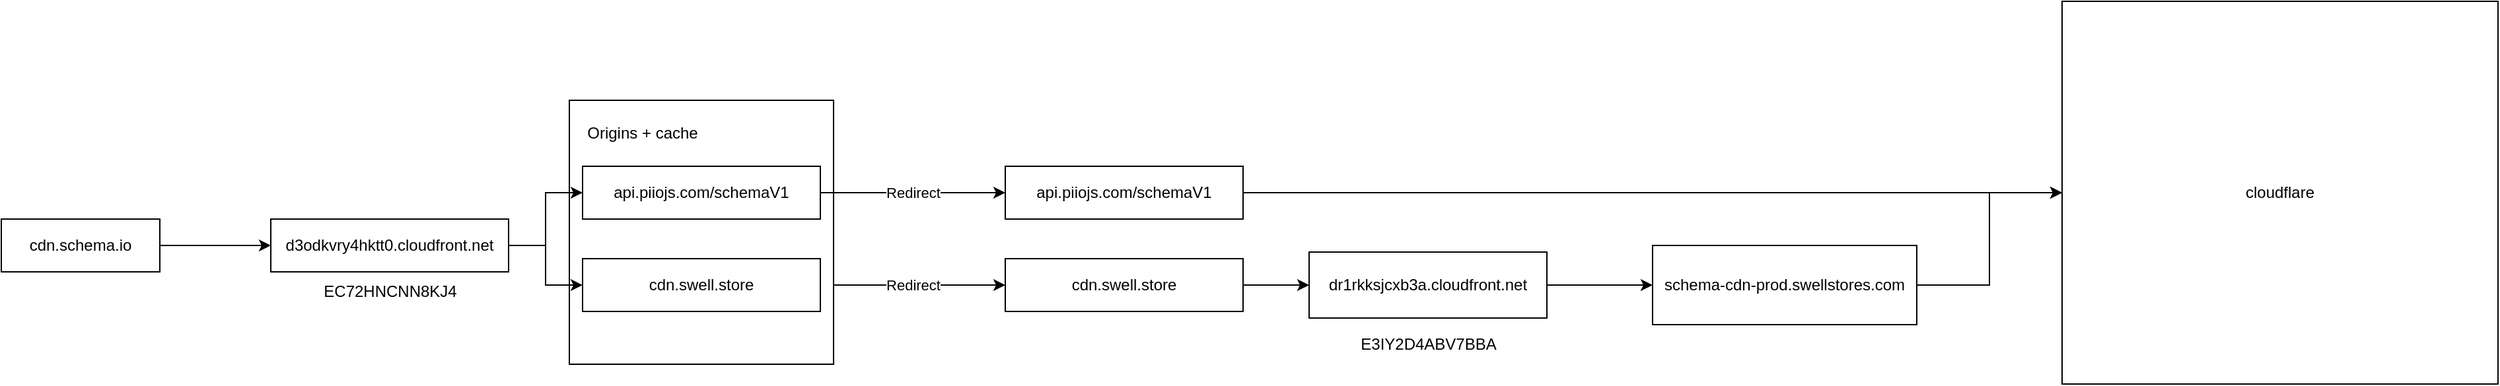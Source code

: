 <mxfile version="21.2.2" type="github">
  <diagram name="Page-1" id="UEIWCxtO40K_BxdGQvlH">
    <mxGraphModel dx="1237" dy="708" grid="1" gridSize="10" guides="1" tooltips="1" connect="1" arrows="1" fold="1" page="1" pageScale="1" pageWidth="827" pageHeight="1169" math="0" shadow="0">
      <root>
        <mxCell id="0" />
        <mxCell id="1" parent="0" />
        <mxCell id="DZLW-yPL1tfTycZtVKS5-10" style="edgeStyle=orthogonalEdgeStyle;rounded=0;orthogonalLoop=1;jettySize=auto;html=1;exitX=1;exitY=0.5;exitDx=0;exitDy=0;entryX=0;entryY=0.5;entryDx=0;entryDy=0;" edge="1" parent="1" source="DZLW-yPL1tfTycZtVKS5-3" target="DZLW-yPL1tfTycZtVKS5-5">
          <mxGeometry relative="1" as="geometry" />
        </mxCell>
        <mxCell id="DZLW-yPL1tfTycZtVKS5-3" value="cdn.schema.io" style="rounded=0;whiteSpace=wrap;html=1;" vertex="1" parent="1">
          <mxGeometry x="120" y="200" width="120" height="40" as="geometry" />
        </mxCell>
        <UserObject label="d3odkvry4hktt0.cloudfront.net" id="DZLW-yPL1tfTycZtVKS5-5">
          <mxCell style="rounded=0;whiteSpace=wrap;html=1;" vertex="1" parent="1">
            <mxGeometry x="324" y="200" width="180" height="40" as="geometry" />
          </mxCell>
        </UserObject>
        <mxCell id="DZLW-yPL1tfTycZtVKS5-17" value="Redirect" style="edgeStyle=orthogonalEdgeStyle;rounded=0;orthogonalLoop=1;jettySize=auto;html=1;exitX=1;exitY=0.5;exitDx=0;exitDy=0;entryX=0;entryY=0.5;entryDx=0;entryDy=0;" edge="1" parent="1" source="DZLW-yPL1tfTycZtVKS5-14" target="DZLW-yPL1tfTycZtVKS5-23">
          <mxGeometry relative="1" as="geometry">
            <mxPoint x="880" y="250" as="targetPoint" />
          </mxGeometry>
        </mxCell>
        <mxCell id="DZLW-yPL1tfTycZtVKS5-19" value="" style="whiteSpace=wrap;html=1;aspect=fixed;" vertex="1" parent="1">
          <mxGeometry x="550" y="110" width="200" height="200" as="geometry" />
        </mxCell>
        <mxCell id="DZLW-yPL1tfTycZtVKS5-26" value="Redirect" style="edgeStyle=orthogonalEdgeStyle;rounded=0;orthogonalLoop=1;jettySize=auto;html=1;entryX=0;entryY=0.5;entryDx=0;entryDy=0;" edge="1" parent="1" source="DZLW-yPL1tfTycZtVKS5-11" target="DZLW-yPL1tfTycZtVKS5-25">
          <mxGeometry relative="1" as="geometry" />
        </mxCell>
        <mxCell id="DZLW-yPL1tfTycZtVKS5-11" value="api.piiojs.com/schemaV1" style="whiteSpace=wrap;html=1;" vertex="1" parent="1">
          <mxGeometry x="560" y="160" width="180" height="40" as="geometry" />
        </mxCell>
        <mxCell id="DZLW-yPL1tfTycZtVKS5-14" value="cdn.swell.store" style="whiteSpace=wrap;html=1;" vertex="1" parent="1">
          <mxGeometry x="560" y="230" width="180" height="40" as="geometry" />
        </mxCell>
        <mxCell id="DZLW-yPL1tfTycZtVKS5-12" style="edgeStyle=orthogonalEdgeStyle;rounded=0;orthogonalLoop=1;jettySize=auto;html=1;entryX=0;entryY=0.5;entryDx=0;entryDy=0;" edge="1" parent="1" source="DZLW-yPL1tfTycZtVKS5-5" target="DZLW-yPL1tfTycZtVKS5-11">
          <mxGeometry relative="1" as="geometry" />
        </mxCell>
        <mxCell id="DZLW-yPL1tfTycZtVKS5-15" style="edgeStyle=orthogonalEdgeStyle;rounded=0;orthogonalLoop=1;jettySize=auto;html=1;exitX=1;exitY=0.5;exitDx=0;exitDy=0;entryX=0;entryY=0.5;entryDx=0;entryDy=0;" edge="1" parent="1" source="DZLW-yPL1tfTycZtVKS5-5" target="DZLW-yPL1tfTycZtVKS5-14">
          <mxGeometry relative="1" as="geometry" />
        </mxCell>
        <mxCell id="DZLW-yPL1tfTycZtVKS5-20" value="Origins + cache" style="text;html=1;align=center;verticalAlign=middle;resizable=0;points=[];autosize=1;strokeColor=none;fillColor=none;" vertex="1" parent="1">
          <mxGeometry x="550" y="120" width="110" height="30" as="geometry" />
        </mxCell>
        <mxCell id="DZLW-yPL1tfTycZtVKS5-21" value="EC72HNCNN8KJ4" style="text;html=1;align=center;verticalAlign=middle;resizable=0;points=[];autosize=1;strokeColor=none;fillColor=none;" vertex="1" parent="1">
          <mxGeometry x="354" y="240" width="120" height="30" as="geometry" />
        </mxCell>
        <mxCell id="DZLW-yPL1tfTycZtVKS5-30" style="edgeStyle=orthogonalEdgeStyle;rounded=0;orthogonalLoop=1;jettySize=auto;html=1;exitX=1;exitY=0.5;exitDx=0;exitDy=0;entryX=0;entryY=0.5;entryDx=0;entryDy=0;" edge="1" parent="1" source="DZLW-yPL1tfTycZtVKS5-23" target="DZLW-yPL1tfTycZtVKS5-29">
          <mxGeometry relative="1" as="geometry" />
        </mxCell>
        <mxCell id="DZLW-yPL1tfTycZtVKS5-23" value="cdn.swell.store" style="whiteSpace=wrap;html=1;" vertex="1" parent="1">
          <mxGeometry x="880" y="230" width="180" height="40" as="geometry" />
        </mxCell>
        <mxCell id="DZLW-yPL1tfTycZtVKS5-36" style="edgeStyle=orthogonalEdgeStyle;rounded=0;orthogonalLoop=1;jettySize=auto;html=1;exitX=1;exitY=0.5;exitDx=0;exitDy=0;entryX=0;entryY=0.5;entryDx=0;entryDy=0;" edge="1" parent="1" source="DZLW-yPL1tfTycZtVKS5-25" target="DZLW-yPL1tfTycZtVKS5-35">
          <mxGeometry relative="1" as="geometry" />
        </mxCell>
        <mxCell id="DZLW-yPL1tfTycZtVKS5-25" value="api.piiojs.com/schemaV1" style="whiteSpace=wrap;html=1;" vertex="1" parent="1">
          <mxGeometry x="880" y="160" width="180" height="40" as="geometry" />
        </mxCell>
        <mxCell id="DZLW-yPL1tfTycZtVKS5-34" style="edgeStyle=orthogonalEdgeStyle;rounded=0;orthogonalLoop=1;jettySize=auto;html=1;exitX=1;exitY=0.5;exitDx=0;exitDy=0;entryX=0;entryY=0.5;entryDx=0;entryDy=0;" edge="1" parent="1" source="DZLW-yPL1tfTycZtVKS5-29" target="DZLW-yPL1tfTycZtVKS5-33">
          <mxGeometry relative="1" as="geometry" />
        </mxCell>
        <mxCell id="DZLW-yPL1tfTycZtVKS5-29" value="dr1rkksjcxb3a.cloudfront.net" style="whiteSpace=wrap;html=1;" vertex="1" parent="1">
          <mxGeometry x="1110" y="225" width="180" height="50" as="geometry" />
        </mxCell>
        <mxCell id="DZLW-yPL1tfTycZtVKS5-32" value="E3IY2D4ABV7BBA" style="text;html=1;align=center;verticalAlign=middle;resizable=0;points=[];autosize=1;strokeColor=none;fillColor=none;" vertex="1" parent="1">
          <mxGeometry x="1140" y="280" width="120" height="30" as="geometry" />
        </mxCell>
        <mxCell id="DZLW-yPL1tfTycZtVKS5-37" style="edgeStyle=orthogonalEdgeStyle;rounded=0;orthogonalLoop=1;jettySize=auto;html=1;exitX=1;exitY=0.5;exitDx=0;exitDy=0;entryX=0;entryY=0.5;entryDx=0;entryDy=0;" edge="1" parent="1" source="DZLW-yPL1tfTycZtVKS5-33" target="DZLW-yPL1tfTycZtVKS5-35">
          <mxGeometry relative="1" as="geometry" />
        </mxCell>
        <mxCell id="DZLW-yPL1tfTycZtVKS5-33" value="schema-cdn-prod.swellstores.com" style="whiteSpace=wrap;html=1;" vertex="1" parent="1">
          <mxGeometry x="1370" y="220" width="200" height="60" as="geometry" />
        </mxCell>
        <mxCell id="DZLW-yPL1tfTycZtVKS5-35" value="cloudflare" style="whiteSpace=wrap;html=1;" vertex="1" parent="1">
          <mxGeometry x="1680" y="35" width="330" height="290" as="geometry" />
        </mxCell>
      </root>
    </mxGraphModel>
  </diagram>
</mxfile>
